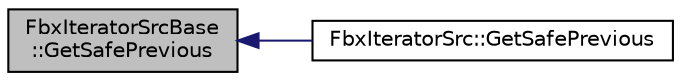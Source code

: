 digraph "FbxIteratorSrcBase::GetSafePrevious"
{
  edge [fontname="Helvetica",fontsize="10",labelfontname="Helvetica",labelfontsize="10"];
  node [fontname="Helvetica",fontsize="10",shape=record];
  rankdir="LR";
  Node28 [label="FbxIteratorSrcBase\l::GetSafePrevious",height=0.2,width=0.4,color="black", fillcolor="grey75", style="filled", fontcolor="black"];
  Node28 -> Node29 [dir="back",color="midnightblue",fontsize="10",style="solid",fontname="Helvetica"];
  Node29 [label="FbxIteratorSrc::GetSafePrevious",height=0.2,width=0.4,color="black", fillcolor="white", style="filled",URL="$class_fbx_iterator_src.html#adc197165ab59e507a6aa84283c0a821b"];
}
